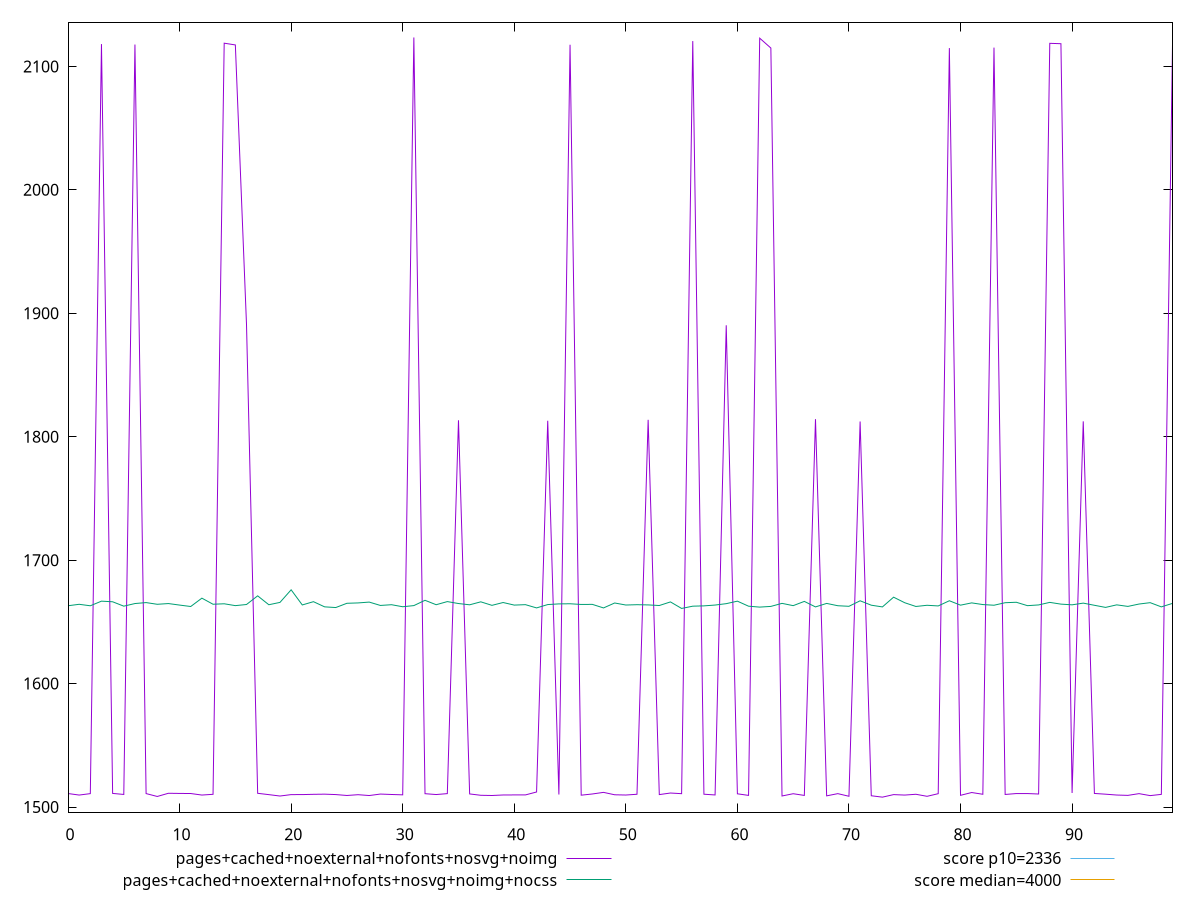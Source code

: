 reset

$pagesCachedNoexternalNofontsNosvgNoimg <<EOF
0 1510.9412
1 1509.6976999999997
2 1510.8530999999998
3 2118.0833000000002
4 1511.0288999999998
5 1510.1866999999997
6 2117.6892
7 1510.8941999999997
8 1508.5616
9 1511.1472000000003
10 1511.0151
11 1510.9364
12 1509.7053999999998
13 1510.3001000000002
14 2118.7913
15 2117.36695
16 1890.9203000000002
17 1511.1108
18 1510.0408999999995
19 1508.9130999999998
20 1510.0600999999997
21 1510.0805000000003
22 1510.2948000000001
23 1510.4170000000001
24 1510.0928000000004
25 1509.3572
26 1509.9886000000001
27 1509.3080999999997
28 1510.5023
29 1510.1607000000001
30 1509.8780000000002
31 2123.4029499999997
32 1510.8052000000002
33 1510.1146999999999
34 1510.8592000000003
35 1813.2803000000001
36 1510.6100000000001
37 1509.5099000000005
38 1509.3422000000005
39 1509.7588
40 1509.8063
41 1509.8015999999998
42 1512.1806
43 1812.9146
44 1510.1205000000002
45 2117.5012500000003
46 1509.6014
47 1510.5726000000002
48 1511.8732999999997
49 1509.9237000000003
50 1509.7235
51 1510.3388000000002
52 1813.6684999999998
53 1510.0753
54 1511.3464
55 1510.8183
56 2120.48855
57 1510.3765000000003
58 1509.7795
59 1890.2627999999997
60 1510.7205
61 1509.4246
62 2122.85155
63 2114.84285
64 1508.9416999999999
65 1510.7805999999996
66 1509.4045999999998
67 1814.2318
68 1509.0544999999997
69 1510.848
70 1508.7116999999998
71 1812.3366
72 1509.1326
73 1508.0034
74 1510.0637000000002
75 1509.6852
76 1510.3333
77 1508.6806000000001
78 1510.8130999999998
79 2114.8044500000005
80 1509.4818
81 1511.7503000000002
82 1510.3378
83 2115.2078
84 1510.1775000000002
85 1510.9173
86 1510.91
87 1510.5492999999997
88 2118.67535
89 2118.3713500000003
90 1511.3649
91 1812.4409999999998
92 1510.9986000000001
93 1510.4036
94 1509.7161
95 1509.4433000000001
96 1510.8484000000003
97 1509.2446
98 1510.2543000000003
99 2117.3809500000007
EOF

$pagesCachedNoexternalNofontsNosvgNoimgNocss <<EOF
0 1663.0569999999998
1 1664.2286000000001
2 1663.0295
3 1666.7719000000002
4 1666.2734
5 1662.7201
6 1664.8422999999998
7 1665.6162
8 1664.2422000000001
9 1664.8295000000005
10 1663.6014
11 1662.4415
12 1669.2058
13 1664.2753
14 1664.6500999999998
15 1663.1526999999999
16 1664.0631
17 1671.0765000000001
18 1663.8763
19 1665.7661999999998
20 1675.9770999999996
21 1663.6979000000001
22 1666.3543
23 1662.1658000000002
24 1661.601
25 1665.0556000000001
26 1665.3446999999999
27 1666.0169999999998
28 1663.3059
29 1663.8971000000001
30 1662.2487
31 1663.1791999999996
32 1667.4631999999997
33 1663.8876999999995
34 1666.4223
35 1664.8516000000004
36 1663.8202
37 1666.2285000000002
38 1663.3841000000002
39 1665.6793
40 1663.583
41 1663.9401000000003
42 1661.3039999999999
43 1664.01
44 1664.5602
45 1664.6647
46 1664.1005
47 1664.172
48 1661.283
49 1665.2895
50 1663.6499
51 1663.9063999999998
52 1663.7335
53 1663.2415999999998
54 1666.1579000000002
55 1660.8732000000005
56 1662.7115000000003
57 1662.9623000000001
58 1663.6205000000004
59 1664.7468000000006
60 1666.7752999999998
61 1662.6954
62 1661.9606
63 1662.5289000000002
64 1664.9865
65 1663.1344999999997
66 1666.5789999999997
67 1662.1120000000005
68 1664.9469999999997
69 1663.0731999999998
70 1662.6075
71 1667.0807999999997
72 1663.4980999999998
73 1662.1121999999998
74 1669.9929
75 1665.4964000000004
76 1662.4698
77 1663.4378000000002
78 1662.9093
79 1667.1036
80 1663.5286999999996
81 1665.3733999999997
82 1664.0193999999997
83 1663.4756
84 1665.5168
85 1665.8817
86 1663.1262
87 1663.7169999999996
88 1665.7839000000001
89 1664.3654000000001
90 1663.8084999999999
91 1665.1864
92 1663.4339
93 1661.7190999999998
94 1663.7788
95 1662.5273000000002
96 1664.4407999999999
97 1665.5533
98 1662.1482999999998
99 1664.9703000000004
EOF

set key outside below
set xrange [0:99]
set yrange [1495.6954090000002:2135.710941]
set terminal svg size 640, 500 enhanced background rgb 'white'
set output "report_00007_2020-12-11T15:55:29.892Z/first-meaningful-paint/comparison/line/11_vs_12.svg"

plot $pagesCachedNoexternalNofontsNosvgNoimg title "pages+cached+noexternal+nofonts+nosvg+noimg" with line, \
     $pagesCachedNoexternalNofontsNosvgNoimgNocss title "pages+cached+noexternal+nofonts+nosvg+noimg+nocss" with line, \
     2336 title "score p10=2336", \
     4000 title "score median=4000"

reset
